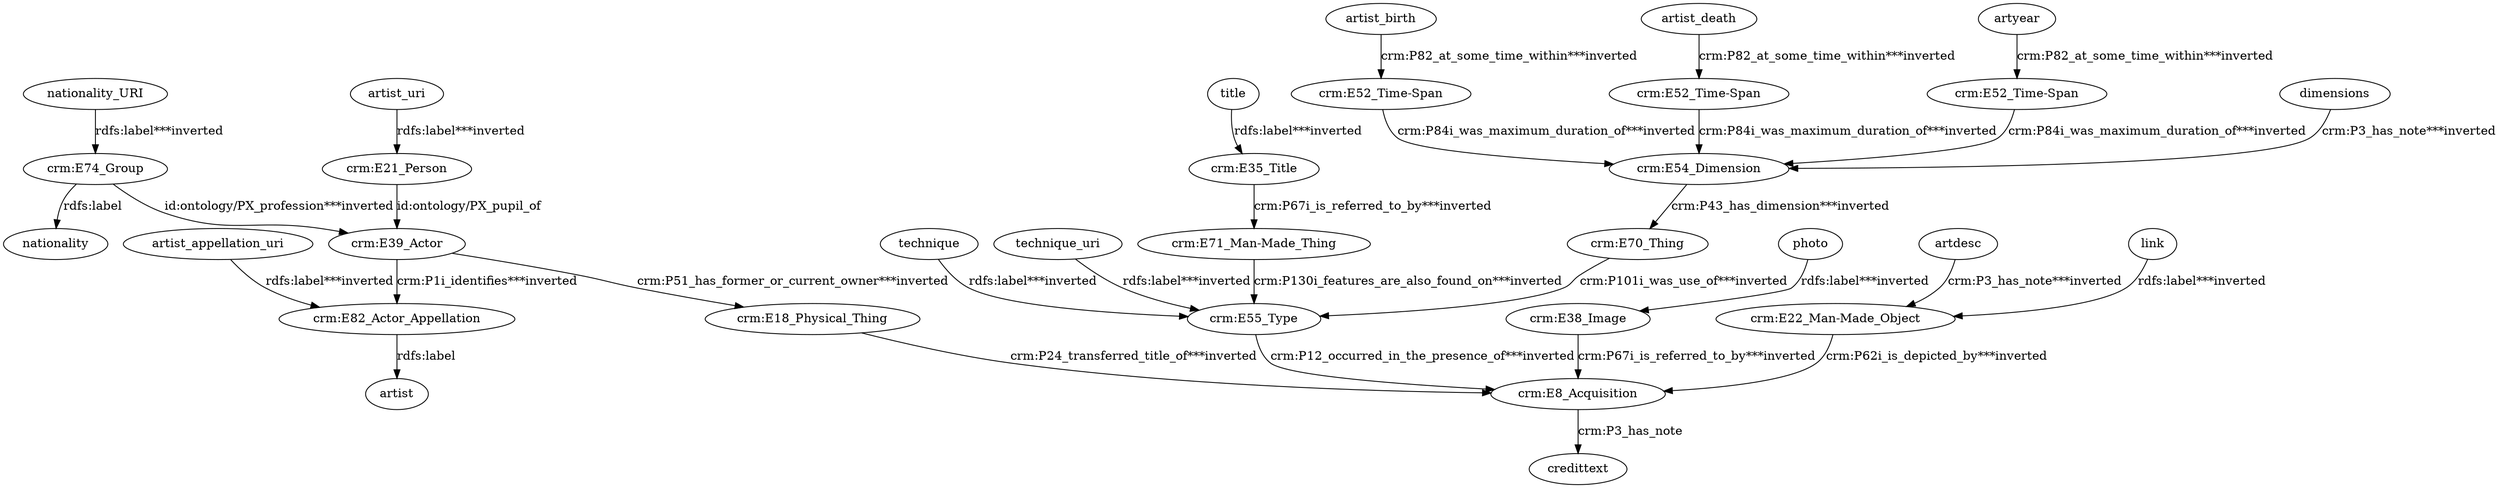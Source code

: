 digraph {
  artdesc [type=attribute_name,label=artdesc]
  "crm:E22_Man-Made_Object1" [type=class_uri,label="crm:E22_Man-Made_Object"]
  artist_appellation_uri [type=attribute_name,label=artist_appellation_uri]
  "crm:E82_Actor_Appellation1" [type=class_uri,label="crm:E82_Actor_Appellation"]
  artist_birth [type=attribute_name,label=artist_birth]
  "crm:E52_Time-Span2" [type=class_uri,label="crm:E52_Time-Span"]
  artist_death [type=attribute_name,label=artist_death]
  "crm:E52_Time-Span3" [type=class_uri,label="crm:E52_Time-Span"]
  artist_uri [type=attribute_name,label=artist_uri]
  "crm:E21_Person1" [type=class_uri,label="crm:E21_Person"]
  artyear [type=attribute_name,label=artyear]
  "crm:E52_Time-Span1" [type=class_uri,label="crm:E52_Time-Span"]
  "crm:E18_Physical_Thing" [type=class_uri,label="crm:E18_Physical_Thing"]
  "crm:E8_Acquisition1" [type=class_uri,label="crm:E8_Acquisition"]
  "crm:E39_Actor" [type=class_uri,label="crm:E39_Actor"]
  "crm:E35_Title1" [type=class_uri,label="crm:E35_Title"]
  "crm:E71_Man-Made_Thing" [type=class_uri,label="crm:E71_Man-Made_Thing"]
  "crm:E38_Image1" [type=class_uri,label="crm:E38_Image"]
  "crm:E54_Dimension1" [type=class_uri,label="crm:E54_Dimension"]
  "crm:E70_Thing" [type=class_uri,label="crm:E70_Thing"]
  "crm:E55_Type1" [type=class_uri,label="crm:E55_Type"]
  "crm:E74_Group1" [type=class_uri,label="crm:E74_Group"]
  nationality [type=attribute_name,label=nationality]
  artist [type=attribute_name,label=artist]
  credittext [type=attribute_name,label=credittext]
  dimensions [type=attribute_name,label=dimensions]
  link [type=attribute_name,label=link]
  nationality_URI [type=attribute_name,label=nationality_URI]
  photo [type=attribute_name,label=photo]
  technique [type=attribute_name,label=technique]
  technique_uri [type=attribute_name,label=technique_uri]
  title [type=attribute_name,label=title]
  artdesc -> "crm:E22_Man-Made_Object1" [type=st_property_uri,label="crm:P3_has_note***inverted",weight=1]
  artist_appellation_uri -> "crm:E82_Actor_Appellation1" [type=st_property_uri,label="rdfs:label***inverted",weight=1]
  artist_birth -> "crm:E52_Time-Span2" [type=st_property_uri,label="crm:P82_at_some_time_within***inverted",weight=1]
  artist_death -> "crm:E52_Time-Span3" [type=st_property_uri,label="crm:P82_at_some_time_within***inverted",weight=1]
  artist_uri -> "crm:E21_Person1" [type=st_property_uri,label="rdfs:label***inverted",weight=1]
  artyear -> "crm:E52_Time-Span1" [type=st_property_uri,label="crm:P82_at_some_time_within***inverted",weight=1]
  "crm:E18_Physical_Thing" -> "crm:E8_Acquisition1" [type=direct_property_uri,label="crm:P24_transferred_title_of***inverted",weight=1]
  "crm:E21_Person1" -> "crm:E39_Actor" [label="id:ontology/PX_pupil_of",type=direct_property_uri,weight=1]
  "crm:E22_Man-Made_Object1" -> "crm:E8_Acquisition1" [type=inherited,label="crm:P62i_is_depicted_by***inverted",weight=4]
  "crm:E35_Title1" -> "crm:E71_Man-Made_Thing" [type=inherited,label="crm:P67i_is_referred_to_by***inverted",weight=4]
  "crm:E38_Image1" -> "crm:E8_Acquisition1" [type=inherited,label="crm:P67i_is_referred_to_by***inverted",weight=4]
  "crm:E39_Actor" -> "crm:E18_Physical_Thing" [type=direct_property_uri,label="crm:P51_has_former_or_current_owner***inverted",weight=1]
  "crm:E39_Actor" -> "crm:E82_Actor_Appellation1" [type=inherited,label="crm:P1i_identifies***inverted",weight=4]
  "crm:E52_Time-Span1" -> "crm:E54_Dimension1" [type=direct_property_uri,label="crm:P84i_was_maximum_duration_of***inverted",weight=1]
  "crm:E52_Time-Span2" -> "crm:E54_Dimension1" [type=direct_property_uri,label="crm:P84i_was_maximum_duration_of***inverted",weight=1]
  "crm:E52_Time-Span3" -> "crm:E54_Dimension1" [type=direct_property_uri,label="crm:P84i_was_maximum_duration_of***inverted",weight=1]
  "crm:E54_Dimension1" -> "crm:E70_Thing" [type=direct_property_uri,label="crm:P43_has_dimension***inverted",weight=1]
  "crm:E55_Type1" -> "crm:E8_Acquisition1" [type=inherited,label="crm:P12_occurred_in_the_presence_of***inverted",weight=4]
  "crm:E70_Thing" -> "crm:E55_Type1" [type=direct_property_uri,label="crm:P101i_was_use_of***inverted",weight=1]
  "crm:E71_Man-Made_Thing" -> "crm:E55_Type1" [type=inherited,label="crm:P130i_features_are_also_found_on***inverted",weight=4]
  "crm:E74_Group1" -> "crm:E39_Actor" [type=direct_property_uri,label="id:ontology/PX_profession***inverted",weight=1]
  "crm:E74_Group1" -> nationality [label="rdfs:label",type=st_property_uri]
  "crm:E82_Actor_Appellation1" -> artist [label="rdfs:label",type=st_property_uri]
  "crm:E8_Acquisition1" -> credittext [label="crm:P3_has_note",type=st_property_uri]
  dimensions -> "crm:E54_Dimension1" [type=st_property_uri,label="crm:P3_has_note***inverted",weight=1]
  link -> "crm:E22_Man-Made_Object1" [type=st_property_uri,label="rdfs:label***inverted",weight=1]
  nationality_URI -> "crm:E74_Group1" [type=st_property_uri,label="rdfs:label***inverted",weight=1]
  photo -> "crm:E38_Image1" [type=st_property_uri,label="rdfs:label***inverted",weight=1]
  technique -> "crm:E55_Type1" [type=st_property_uri,label="rdfs:label***inverted",weight=1]
  technique_uri -> "crm:E55_Type1" [type=st_property_uri,label="rdfs:label***inverted",weight=1]
  title -> "crm:E35_Title1" [type=st_property_uri,label="rdfs:label***inverted",weight=1]
}
